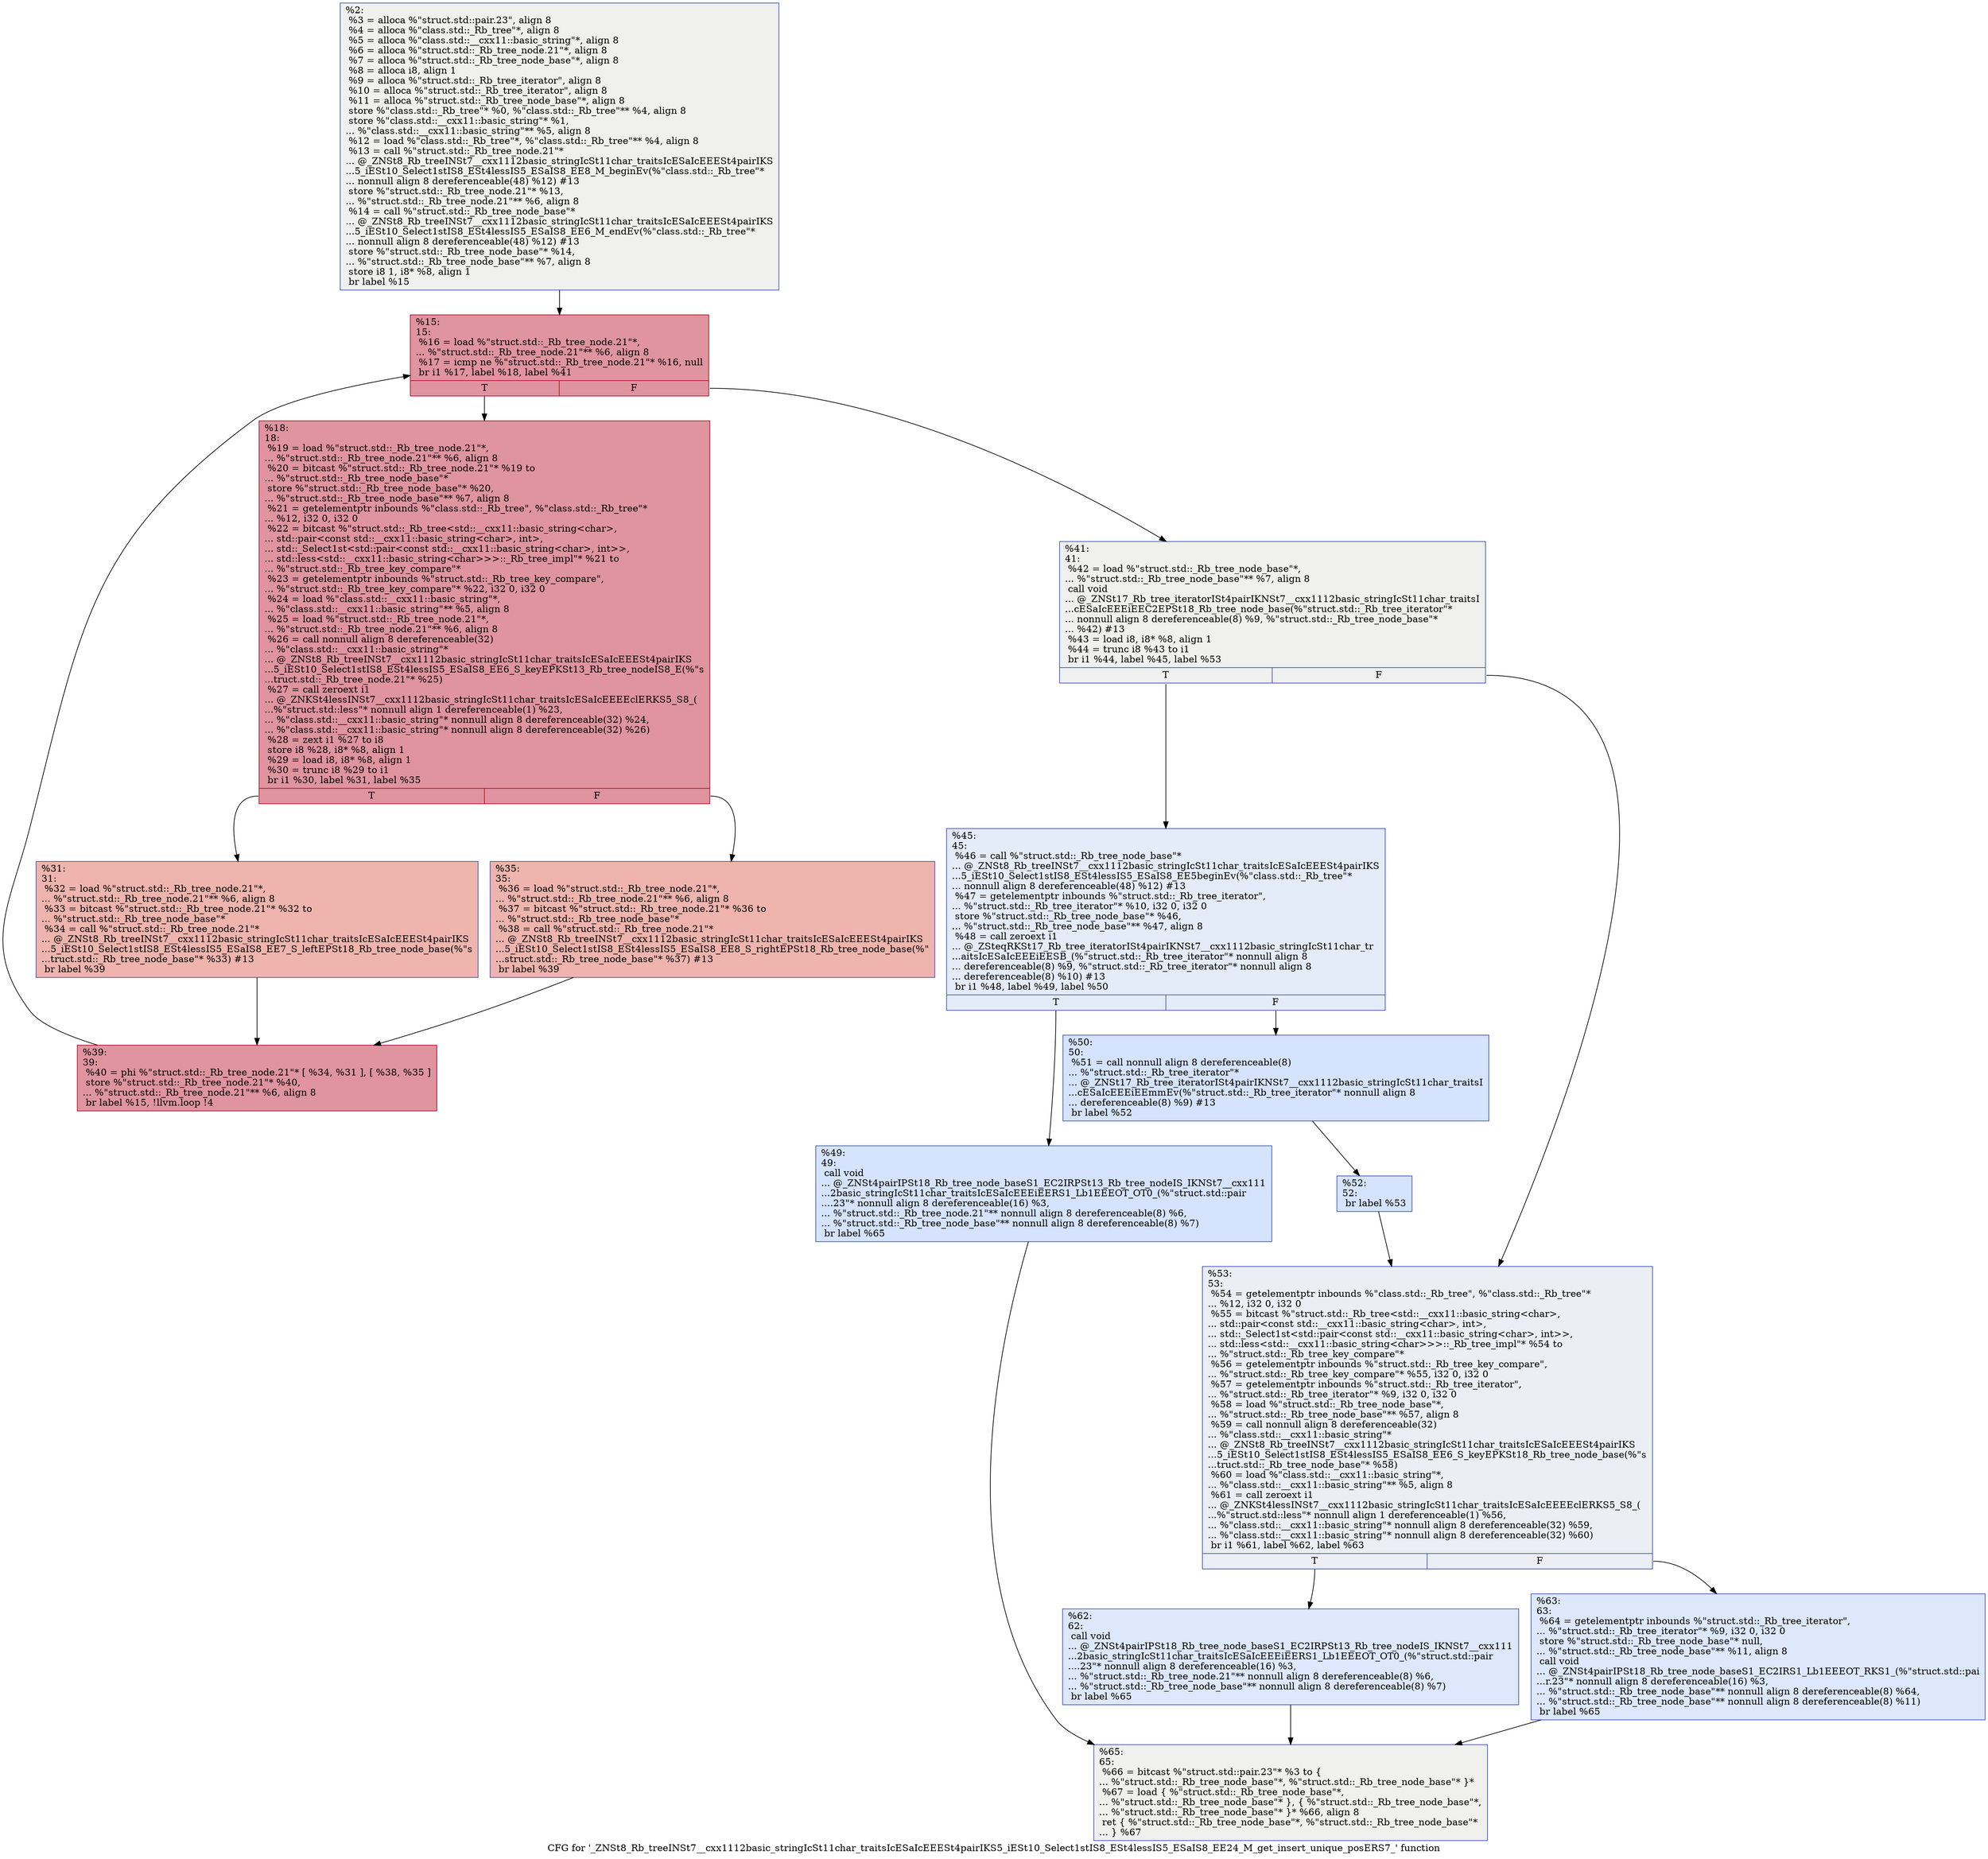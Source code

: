 digraph "CFG for '_ZNSt8_Rb_treeINSt7__cxx1112basic_stringIcSt11char_traitsIcESaIcEEESt4pairIKS5_iESt10_Select1stIS8_ESt4lessIS5_ESaIS8_EE24_M_get_insert_unique_posERS7_' function" {
	label="CFG for '_ZNSt8_Rb_treeINSt7__cxx1112basic_stringIcSt11char_traitsIcESaIcEEESt4pairIKS5_iESt10_Select1stIS8_ESt4lessIS5_ESaIS8_EE24_M_get_insert_unique_posERS7_' function";

	Node0x55a8467fd490 [shape=record,color="#3d50c3ff", style=filled, fillcolor="#dedcdb70",label="{%2:\l  %3 = alloca %\"struct.std::pair.23\", align 8\l  %4 = alloca %\"class.std::_Rb_tree\"*, align 8\l  %5 = alloca %\"class.std::__cxx11::basic_string\"*, align 8\l  %6 = alloca %\"struct.std::_Rb_tree_node.21\"*, align 8\l  %7 = alloca %\"struct.std::_Rb_tree_node_base\"*, align 8\l  %8 = alloca i8, align 1\l  %9 = alloca %\"struct.std::_Rb_tree_iterator\", align 8\l  %10 = alloca %\"struct.std::_Rb_tree_iterator\", align 8\l  %11 = alloca %\"struct.std::_Rb_tree_node_base\"*, align 8\l  store %\"class.std::_Rb_tree\"* %0, %\"class.std::_Rb_tree\"** %4, align 8\l  store %\"class.std::__cxx11::basic_string\"* %1,\l... %\"class.std::__cxx11::basic_string\"** %5, align 8\l  %12 = load %\"class.std::_Rb_tree\"*, %\"class.std::_Rb_tree\"** %4, align 8\l  %13 = call %\"struct.std::_Rb_tree_node.21\"*\l... @_ZNSt8_Rb_treeINSt7__cxx1112basic_stringIcSt11char_traitsIcESaIcEEESt4pairIKS\l...5_iESt10_Select1stIS8_ESt4lessIS5_ESaIS8_EE8_M_beginEv(%\"class.std::_Rb_tree\"*\l... nonnull align 8 dereferenceable(48) %12) #13\l  store %\"struct.std::_Rb_tree_node.21\"* %13,\l... %\"struct.std::_Rb_tree_node.21\"** %6, align 8\l  %14 = call %\"struct.std::_Rb_tree_node_base\"*\l... @_ZNSt8_Rb_treeINSt7__cxx1112basic_stringIcSt11char_traitsIcESaIcEEESt4pairIKS\l...5_iESt10_Select1stIS8_ESt4lessIS5_ESaIS8_EE6_M_endEv(%\"class.std::_Rb_tree\"*\l... nonnull align 8 dereferenceable(48) %12) #13\l  store %\"struct.std::_Rb_tree_node_base\"* %14,\l... %\"struct.std::_Rb_tree_node_base\"** %7, align 8\l  store i8 1, i8* %8, align 1\l  br label %15\l}"];
	Node0x55a8467fd490 -> Node0x55a8467fdcd0;
	Node0x55a8467fdcd0 [shape=record,color="#b70d28ff", style=filled, fillcolor="#b70d2870",label="{%15:\l15:                                               \l  %16 = load %\"struct.std::_Rb_tree_node.21\"*,\l... %\"struct.std::_Rb_tree_node.21\"** %6, align 8\l  %17 = icmp ne %\"struct.std::_Rb_tree_node.21\"* %16, null\l  br i1 %17, label %18, label %41\l|{<s0>T|<s1>F}}"];
	Node0x55a8467fdcd0:s0 -> Node0x55a8467fde00;
	Node0x55a8467fdcd0:s1 -> Node0x55a8467fde50;
	Node0x55a8467fde00 [shape=record,color="#b70d28ff", style=filled, fillcolor="#b70d2870",label="{%18:\l18:                                               \l  %19 = load %\"struct.std::_Rb_tree_node.21\"*,\l... %\"struct.std::_Rb_tree_node.21\"** %6, align 8\l  %20 = bitcast %\"struct.std::_Rb_tree_node.21\"* %19 to\l... %\"struct.std::_Rb_tree_node_base\"*\l  store %\"struct.std::_Rb_tree_node_base\"* %20,\l... %\"struct.std::_Rb_tree_node_base\"** %7, align 8\l  %21 = getelementptr inbounds %\"class.std::_Rb_tree\", %\"class.std::_Rb_tree\"*\l... %12, i32 0, i32 0\l  %22 = bitcast %\"struct.std::_Rb_tree\<std::__cxx11::basic_string\<char\>,\l... std::pair\<const std::__cxx11::basic_string\<char\>, int\>,\l... std::_Select1st\<std::pair\<const std::__cxx11::basic_string\<char\>, int\>\>,\l... std::less\<std::__cxx11::basic_string\<char\>\>\>::_Rb_tree_impl\"* %21 to\l... %\"struct.std::_Rb_tree_key_compare\"*\l  %23 = getelementptr inbounds %\"struct.std::_Rb_tree_key_compare\",\l... %\"struct.std::_Rb_tree_key_compare\"* %22, i32 0, i32 0\l  %24 = load %\"class.std::__cxx11::basic_string\"*,\l... %\"class.std::__cxx11::basic_string\"** %5, align 8\l  %25 = load %\"struct.std::_Rb_tree_node.21\"*,\l... %\"struct.std::_Rb_tree_node.21\"** %6, align 8\l  %26 = call nonnull align 8 dereferenceable(32)\l... %\"class.std::__cxx11::basic_string\"*\l... @_ZNSt8_Rb_treeINSt7__cxx1112basic_stringIcSt11char_traitsIcESaIcEEESt4pairIKS\l...5_iESt10_Select1stIS8_ESt4lessIS5_ESaIS8_EE6_S_keyEPKSt13_Rb_tree_nodeIS8_E(%\"s\l...truct.std::_Rb_tree_node.21\"* %25)\l  %27 = call zeroext i1\l... @_ZNKSt4lessINSt7__cxx1112basic_stringIcSt11char_traitsIcESaIcEEEEclERKS5_S8_(\l...%\"struct.std::less\"* nonnull align 1 dereferenceable(1) %23,\l... %\"class.std::__cxx11::basic_string\"* nonnull align 8 dereferenceable(32) %24,\l... %\"class.std::__cxx11::basic_string\"* nonnull align 8 dereferenceable(32) %26)\l  %28 = zext i1 %27 to i8\l  store i8 %28, i8* %8, align 1\l  %29 = load i8, i8* %8, align 1\l  %30 = trunc i8 %29 to i1\l  br i1 %30, label %31, label %35\l|{<s0>T|<s1>F}}"];
	Node0x55a8467fde00:s0 -> Node0x55a8467fe8a0;
	Node0x55a8467fde00:s1 -> Node0x55a8467fe8f0;
	Node0x55a8467fe8a0 [shape=record,color="#3d50c3ff", style=filled, fillcolor="#d8564670",label="{%31:\l31:                                               \l  %32 = load %\"struct.std::_Rb_tree_node.21\"*,\l... %\"struct.std::_Rb_tree_node.21\"** %6, align 8\l  %33 = bitcast %\"struct.std::_Rb_tree_node.21\"* %32 to\l... %\"struct.std::_Rb_tree_node_base\"*\l  %34 = call %\"struct.std::_Rb_tree_node.21\"*\l... @_ZNSt8_Rb_treeINSt7__cxx1112basic_stringIcSt11char_traitsIcESaIcEEESt4pairIKS\l...5_iESt10_Select1stIS8_ESt4lessIS5_ESaIS8_EE7_S_leftEPSt18_Rb_tree_node_base(%\"s\l...truct.std::_Rb_tree_node_base\"* %33) #13\l  br label %39\l}"];
	Node0x55a8467fe8a0 -> Node0x55a8467febc0;
	Node0x55a8467fe8f0 [shape=record,color="#3d50c3ff", style=filled, fillcolor="#d8564670",label="{%35:\l35:                                               \l  %36 = load %\"struct.std::_Rb_tree_node.21\"*,\l... %\"struct.std::_Rb_tree_node.21\"** %6, align 8\l  %37 = bitcast %\"struct.std::_Rb_tree_node.21\"* %36 to\l... %\"struct.std::_Rb_tree_node_base\"*\l  %38 = call %\"struct.std::_Rb_tree_node.21\"*\l... @_ZNSt8_Rb_treeINSt7__cxx1112basic_stringIcSt11char_traitsIcESaIcEEESt4pairIKS\l...5_iESt10_Select1stIS8_ESt4lessIS5_ESaIS8_EE8_S_rightEPSt18_Rb_tree_node_base(%\"\l...struct.std::_Rb_tree_node_base\"* %37) #13\l  br label %39\l}"];
	Node0x55a8467fe8f0 -> Node0x55a8467febc0;
	Node0x55a8467febc0 [shape=record,color="#b70d28ff", style=filled, fillcolor="#b70d2870",label="{%39:\l39:                                               \l  %40 = phi %\"struct.std::_Rb_tree_node.21\"* [ %34, %31 ], [ %38, %35 ]\l  store %\"struct.std::_Rb_tree_node.21\"* %40,\l... %\"struct.std::_Rb_tree_node.21\"** %6, align 8\l  br label %15, !llvm.loop !4\l}"];
	Node0x55a8467febc0 -> Node0x55a8467fdcd0;
	Node0x55a8467fde50 [shape=record,color="#3d50c3ff", style=filled, fillcolor="#dedcdb70",label="{%41:\l41:                                               \l  %42 = load %\"struct.std::_Rb_tree_node_base\"*,\l... %\"struct.std::_Rb_tree_node_base\"** %7, align 8\l  call void\l... @_ZNSt17_Rb_tree_iteratorISt4pairIKNSt7__cxx1112basic_stringIcSt11char_traitsI\l...cESaIcEEEiEEC2EPSt18_Rb_tree_node_base(%\"struct.std::_Rb_tree_iterator\"*\l... nonnull align 8 dereferenceable(8) %9, %\"struct.std::_Rb_tree_node_base\"*\l... %42) #13\l  %43 = load i8, i8* %8, align 1\l  %44 = trunc i8 %43 to i1\l  br i1 %44, label %45, label %53\l|{<s0>T|<s1>F}}"];
	Node0x55a8467fde50:s0 -> Node0x55a8467ff2f0;
	Node0x55a8467fde50:s1 -> Node0x55a8467ff340;
	Node0x55a8467ff2f0 [shape=record,color="#3d50c3ff", style=filled, fillcolor="#c1d4f470",label="{%45:\l45:                                               \l  %46 = call %\"struct.std::_Rb_tree_node_base\"*\l... @_ZNSt8_Rb_treeINSt7__cxx1112basic_stringIcSt11char_traitsIcESaIcEEESt4pairIKS\l...5_iESt10_Select1stIS8_ESt4lessIS5_ESaIS8_EE5beginEv(%\"class.std::_Rb_tree\"*\l... nonnull align 8 dereferenceable(48) %12) #13\l  %47 = getelementptr inbounds %\"struct.std::_Rb_tree_iterator\",\l... %\"struct.std::_Rb_tree_iterator\"* %10, i32 0, i32 0\l  store %\"struct.std::_Rb_tree_node_base\"* %46,\l... %\"struct.std::_Rb_tree_node_base\"** %47, align 8\l  %48 = call zeroext i1\l... @_ZSteqRKSt17_Rb_tree_iteratorISt4pairIKNSt7__cxx1112basic_stringIcSt11char_tr\l...aitsIcESaIcEEEiEESB_(%\"struct.std::_Rb_tree_iterator\"* nonnull align 8\l... dereferenceable(8) %9, %\"struct.std::_Rb_tree_iterator\"* nonnull align 8\l... dereferenceable(8) %10) #13\l  br i1 %48, label %49, label %50\l|{<s0>T|<s1>F}}"];
	Node0x55a8467ff2f0:s0 -> Node0x55a8467ff960;
	Node0x55a8467ff2f0:s1 -> Node0x55a8467ff9b0;
	Node0x55a8467ff960 [shape=record,color="#3d50c3ff", style=filled, fillcolor="#a1c0ff70",label="{%49:\l49:                                               \l  call void\l... @_ZNSt4pairIPSt18_Rb_tree_node_baseS1_EC2IRPSt13_Rb_tree_nodeIS_IKNSt7__cxx111\l...2basic_stringIcSt11char_traitsIcESaIcEEEiEERS1_Lb1EEEOT_OT0_(%\"struct.std::pair\l....23\"* nonnull align 8 dereferenceable(16) %3,\l... %\"struct.std::_Rb_tree_node.21\"** nonnull align 8 dereferenceable(8) %6,\l... %\"struct.std::_Rb_tree_node_base\"** nonnull align 8 dereferenceable(8) %7)\l  br label %65\l}"];
	Node0x55a8467ff960 -> Node0x55a8467ffd70;
	Node0x55a8467ff9b0 [shape=record,color="#3d50c3ff", style=filled, fillcolor="#a1c0ff70",label="{%50:\l50:                                               \l  %51 = call nonnull align 8 dereferenceable(8)\l... %\"struct.std::_Rb_tree_iterator\"*\l... @_ZNSt17_Rb_tree_iteratorISt4pairIKNSt7__cxx1112basic_stringIcSt11char_traitsI\l...cESaIcEEEiEEmmEv(%\"struct.std::_Rb_tree_iterator\"* nonnull align 8\l... dereferenceable(8) %9) #13\l  br label %52\l}"];
	Node0x55a8467ff9b0 -> Node0x55a8467ffe80;
	Node0x55a8467ffe80 [shape=record,color="#3d50c3ff", style=filled, fillcolor="#a1c0ff70",label="{%52:\l52:                                               \l  br label %53\l}"];
	Node0x55a8467ffe80 -> Node0x55a8467ff340;
	Node0x55a8467ff340 [shape=record,color="#3d50c3ff", style=filled, fillcolor="#d1dae970",label="{%53:\l53:                                               \l  %54 = getelementptr inbounds %\"class.std::_Rb_tree\", %\"class.std::_Rb_tree\"*\l... %12, i32 0, i32 0\l  %55 = bitcast %\"struct.std::_Rb_tree\<std::__cxx11::basic_string\<char\>,\l... std::pair\<const std::__cxx11::basic_string\<char\>, int\>,\l... std::_Select1st\<std::pair\<const std::__cxx11::basic_string\<char\>, int\>\>,\l... std::less\<std::__cxx11::basic_string\<char\>\>\>::_Rb_tree_impl\"* %54 to\l... %\"struct.std::_Rb_tree_key_compare\"*\l  %56 = getelementptr inbounds %\"struct.std::_Rb_tree_key_compare\",\l... %\"struct.std::_Rb_tree_key_compare\"* %55, i32 0, i32 0\l  %57 = getelementptr inbounds %\"struct.std::_Rb_tree_iterator\",\l... %\"struct.std::_Rb_tree_iterator\"* %9, i32 0, i32 0\l  %58 = load %\"struct.std::_Rb_tree_node_base\"*,\l... %\"struct.std::_Rb_tree_node_base\"** %57, align 8\l  %59 = call nonnull align 8 dereferenceable(32)\l... %\"class.std::__cxx11::basic_string\"*\l... @_ZNSt8_Rb_treeINSt7__cxx1112basic_stringIcSt11char_traitsIcESaIcEEESt4pairIKS\l...5_iESt10_Select1stIS8_ESt4lessIS5_ESaIS8_EE6_S_keyEPKSt18_Rb_tree_node_base(%\"s\l...truct.std::_Rb_tree_node_base\"* %58)\l  %60 = load %\"class.std::__cxx11::basic_string\"*,\l... %\"class.std::__cxx11::basic_string\"** %5, align 8\l  %61 = call zeroext i1\l... @_ZNKSt4lessINSt7__cxx1112basic_stringIcSt11char_traitsIcESaIcEEEEclERKS5_S8_(\l...%\"struct.std::less\"* nonnull align 1 dereferenceable(1) %56,\l... %\"class.std::__cxx11::basic_string\"* nonnull align 8 dereferenceable(32) %59,\l... %\"class.std::__cxx11::basic_string\"* nonnull align 8 dereferenceable(32) %60)\l  br i1 %61, label %62, label %63\l|{<s0>T|<s1>F}}"];
	Node0x55a8467ff340:s0 -> Node0x55a8468006f0;
	Node0x55a8467ff340:s1 -> Node0x55a846800740;
	Node0x55a8468006f0 [shape=record,color="#3d50c3ff", style=filled, fillcolor="#b2ccfb70",label="{%62:\l62:                                               \l  call void\l... @_ZNSt4pairIPSt18_Rb_tree_node_baseS1_EC2IRPSt13_Rb_tree_nodeIS_IKNSt7__cxx111\l...2basic_stringIcSt11char_traitsIcESaIcEEEiEERS1_Lb1EEEOT_OT0_(%\"struct.std::pair\l....23\"* nonnull align 8 dereferenceable(16) %3,\l... %\"struct.std::_Rb_tree_node.21\"** nonnull align 8 dereferenceable(8) %6,\l... %\"struct.std::_Rb_tree_node_base\"** nonnull align 8 dereferenceable(8) %7)\l  br label %65\l}"];
	Node0x55a8468006f0 -> Node0x55a8467ffd70;
	Node0x55a846800740 [shape=record,color="#3d50c3ff", style=filled, fillcolor="#b2ccfb70",label="{%63:\l63:                                               \l  %64 = getelementptr inbounds %\"struct.std::_Rb_tree_iterator\",\l... %\"struct.std::_Rb_tree_iterator\"* %9, i32 0, i32 0\l  store %\"struct.std::_Rb_tree_node_base\"* null,\l... %\"struct.std::_Rb_tree_node_base\"** %11, align 8\l  call void\l... @_ZNSt4pairIPSt18_Rb_tree_node_baseS1_EC2IRS1_Lb1EEEOT_RKS1_(%\"struct.std::pai\l...r.23\"* nonnull align 8 dereferenceable(16) %3,\l... %\"struct.std::_Rb_tree_node_base\"** nonnull align 8 dereferenceable(8) %64,\l... %\"struct.std::_Rb_tree_node_base\"** nonnull align 8 dereferenceable(8) %11)\l  br label %65\l}"];
	Node0x55a846800740 -> Node0x55a8467ffd70;
	Node0x55a8467ffd70 [shape=record,color="#3d50c3ff", style=filled, fillcolor="#dedcdb70",label="{%65:\l65:                                               \l  %66 = bitcast %\"struct.std::pair.23\"* %3 to \{\l... %\"struct.std::_Rb_tree_node_base\"*, %\"struct.std::_Rb_tree_node_base\"* \}*\l  %67 = load \{ %\"struct.std::_Rb_tree_node_base\"*,\l... %\"struct.std::_Rb_tree_node_base\"* \}, \{ %\"struct.std::_Rb_tree_node_base\"*,\l... %\"struct.std::_Rb_tree_node_base\"* \}* %66, align 8\l  ret \{ %\"struct.std::_Rb_tree_node_base\"*, %\"struct.std::_Rb_tree_node_base\"*\l... \} %67\l}"];
}
